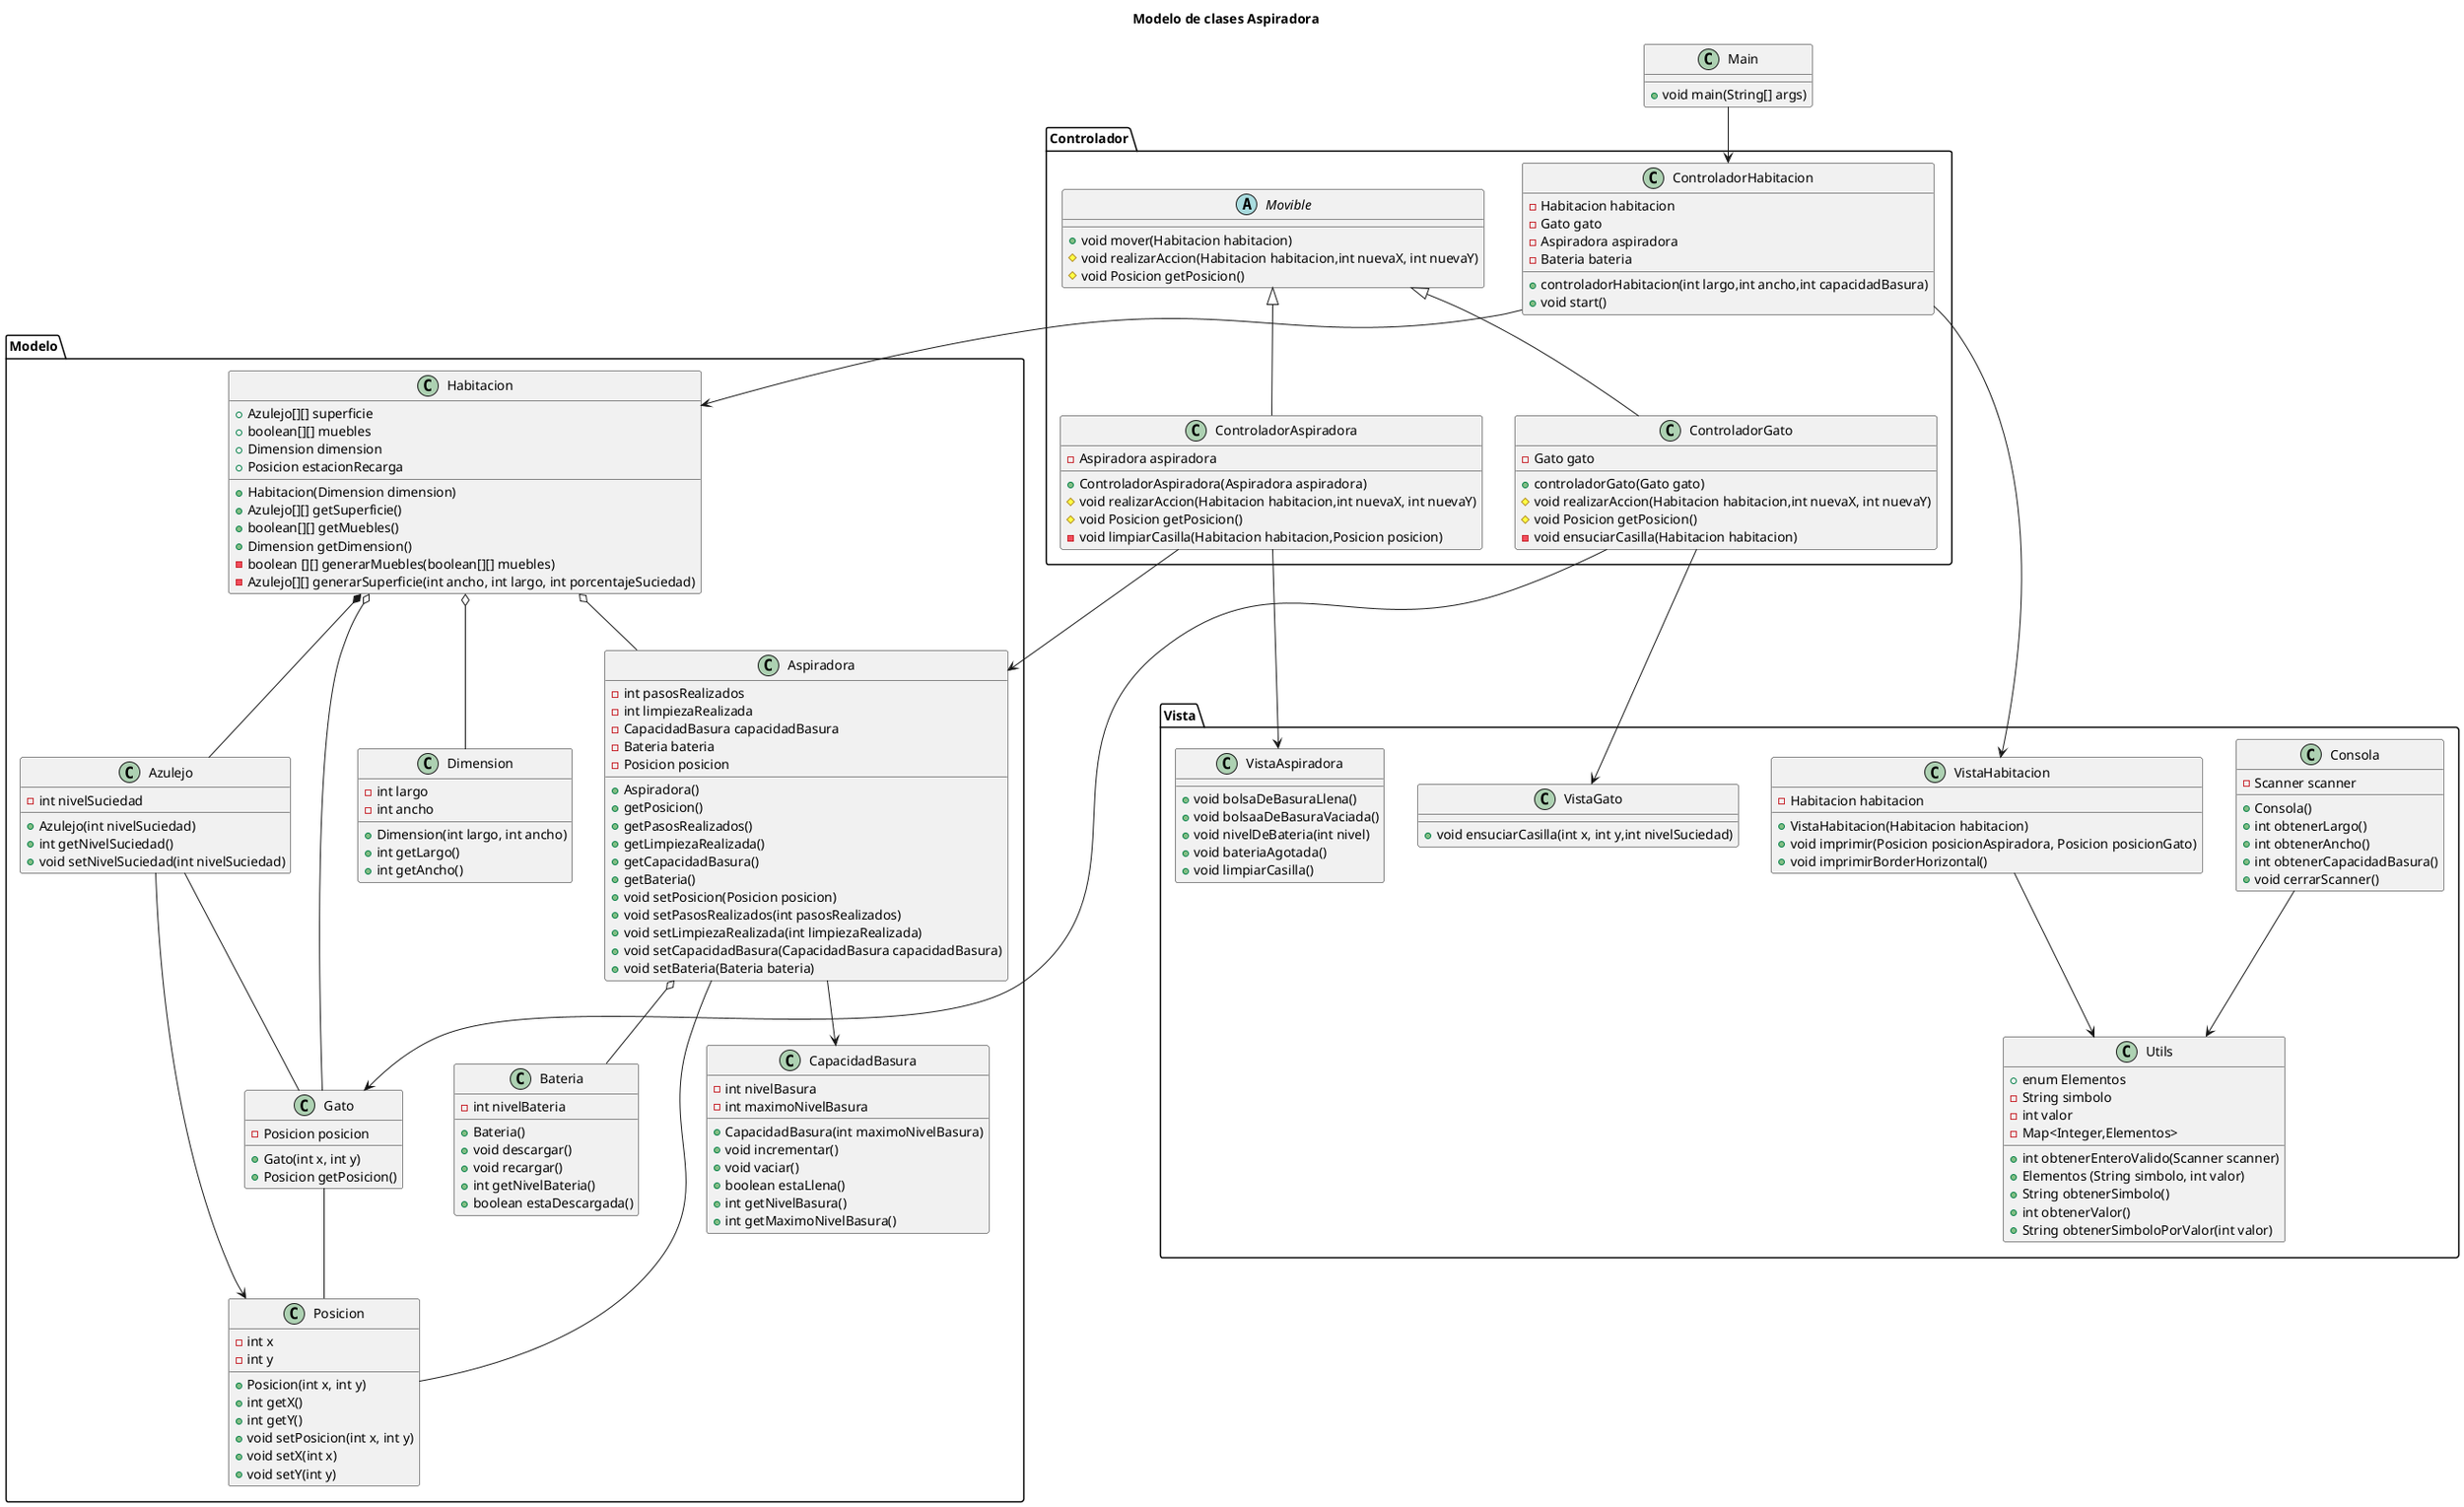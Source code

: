 @startuml

title Modelo de clases Aspiradora
package "Controlador"  {	
   class ControladorAspiradora{
    -Aspiradora aspiradora
    +ControladorAspiradora(Aspiradora aspiradora)
    #void realizarAccion(Habitacion habitacion,int nuevaX, int nuevaY)
    #void Posicion getPosicion()
    -void limpiarCasilla(Habitacion habitacion,Posicion posicion)
   }
   class ControladorGato{
    -Gato gato
    +controladorGato(Gato gato)
    #void realizarAccion(Habitacion habitacion,int nuevaX, int nuevaY)
    #void Posicion getPosicion()
    -void ensuciarCasilla(Habitacion habitacion)
   }
   class ControladorHabitacion{
    -Habitacion habitacion
    -Gato gato
    -Aspiradora aspiradora
    -Bateria bateria
    +controladorHabitacion(int largo,int ancho,int capacidadBasura)
    +void start()
   }
   abstract class Movible{
    +void mover(Habitacion habitacion)
    #void realizarAccion(Habitacion habitacion,int nuevaX, int nuevaY)
    #void Posicion getPosicion()
   }
}
package "Modelo"  {	
    class Aspiradora {
    -int pasosRealizados
    -int limpiezaRealizada
    -CapacidadBasura capacidadBasura
    -Bateria bateria
    -Posicion posicion
    +Aspiradora()
    +getPosicion()
    +getPasosRealizados()
    +getLimpiezaRealizada()
    +getCapacidadBasura()
    +getBateria()
    +void setPosicion(Posicion posicion)
    +void setPasosRealizados(int pasosRealizados)
    +void setLimpiezaRealizada(int limpiezaRealizada)
    +void setCapacidadBasura(CapacidadBasura capacidadBasura)
    +void setBateria(Bateria bateria)
    }
    class Azulejo {
    -int nivelSuciedad
    +Azulejo(int nivelSuciedad)
    +int getNivelSuciedad()
    +void setNivelSuciedad(int nivelSuciedad)
    }
    class Bateria {
    -int nivelBateria
    +Bateria()
    +void descargar()
    +void recargar()
    +int getNivelBateria()
    +boolean estaDescargada()
    }
    class CapacidadBasura {
    -int nivelBasura
    -int maximoNivelBasura
    +CapacidadBasura(int maximoNivelBasura)
    +void incrementar()
    +void vaciar()
    +boolean estaLlena()
    +int getNivelBasura()
    +int getMaximoNivelBasura()
    }
    class Dimension {
    -int largo 
    -int ancho
    +Dimension(int largo, int ancho)
    +int getLargo()
    +int getAncho()
    }
    class Gato {
    -Posicion posicion
    +Gato(int x, int y)
    +Posicion getPosicion()
    }
    class Habitacion {
    +Azulejo[][] superficie
    +boolean[][] muebles
    +Dimension dimension
    +Posicion estacionRecarga
    +Habitacion(Dimension dimension)
    +Azulejo[][] getSuperficie()
    +boolean[][] getMuebles()
    +Dimension getDimension()
    -boolean [][] generarMuebles(boolean[][] muebles)
    -Azulejo[][] generarSuperficie(int ancho, int largo, int porcentajeSuciedad)
    }
    class Posicion {
    -int x
    -int y
    +Posicion(int x, int y)
    +int getX()
    +int getY()
    +void setPosicion(int x, int y)
    +void setX(int x)
    +void setY(int y)
    }

}
package "Vista"  {	
   class Consola{
    -Scanner scanner
    +Consola()
    +int obtenerLargo()
    +int obtenerAncho()
    +int obtenerCapacidadBasura()
    +void cerrarScanner()
   }
   class Utils{
    +int obtenerEnteroValido(Scanner scanner)
    +enum Elementos
    -String simbolo 
    -int valor 
    -Map<Integer,Elementos>
    +Elementos (String simbolo, int valor)
    +String obtenerSimbolo()
    +int obtenerValor()
    +String obtenerSimboloPorValor(int valor)
}
    class VistaAspiradora{
    +void bolsaDeBasuraLlena()
    +void bolsaaDeBasuraVaciada()
    +void nivelDeBateria(int nivel)
    +void bateriaAgotada()
    +void limpiarCasilla()
    }
    class VistaGato{
    +void ensuciarCasilla(int x, int y,int nivelSuciedad)
    }
    class VistaHabitacion{
    -Habitacion habitacion
    +VistaHabitacion(Habitacion habitacion)
    +void imprimir(Posicion posicionAspiradora, Posicion posicionGato)
    +void imprimirBorderHorizontal()
    }

}
class Main {
    +void main(String[] args)
}
Main --> ControladorHabitacion
Habitacion *-- Azulejo
Habitacion o-- Aspiradora
Habitacion o-- Gato
Habitacion o-- Dimension
Gato--Posicion
Azulejo -- Gato
Azulejo --> Posicion
Aspiradora -- Posicion
Aspiradora o-- Bateria
Aspiradora --> CapacidadBasura
ControladorAspiradora --> Aspiradora
ControladorGato --> Gato
ControladorHabitacion --> Habitacion
Movible <|-- ControladorAspiradora
Movible <|-- ControladorGato
ControladorHabitacion --> VistaHabitacion
ControladorAspiradora --> VistaAspiradora
ControladorGato --> VistaGato
Consola --> Utils
VistaHabitacion --> Utils


@enduml